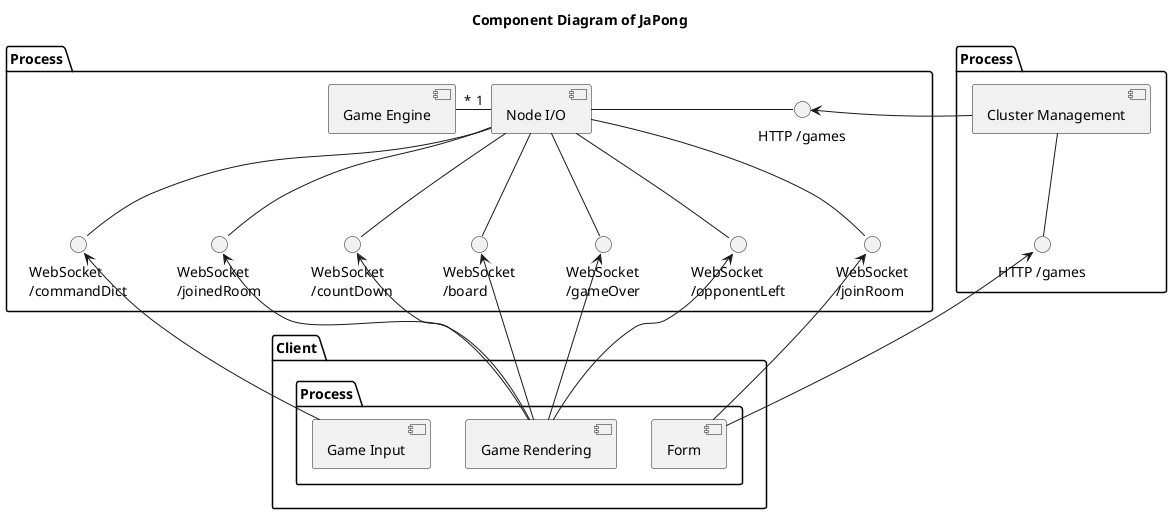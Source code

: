 @startuml

title "Component Diagram of JaPong"

folder "Process" as gameManagementProcess {
    [Game Engine]
    [Game Engine] "*" - "1" [Node I/O]
    interface "HTTP /games" as NodeIOIF
    [Node I/O] - NodeIOIF
    interface "WebSocket\n/commandDict" as GameCommandDictIF
    [Node I/O] -- GameCommandDictIF
    interface "WebSocket\n/opponentLeft" as OpponentLeftIF
    [Node I/O] -- OpponentLeftIF
    interface "WebSocket\n/gameOver" as GameOverIF
    [Node I/O] -- GameOverIF
    interface "WebSocket\n/board" as GameBoardIF
    [Node I/O] -- GameBoardIF
    interface "WebSocket\n/countDown" as CountDownIF
    [Node I/O] -- CountDownIF
    interface "WebSocket\n/joinedRoom" as JoinedRoomIF
    [Node I/O] -- JoinedRoomIF
    interface "WebSocket\n/joinRoom" as JoinRoomIF
    [Node I/O] -- JoinRoomIF
}
folder "Process" as roomManagementProcess {
    [Cluster Management]
    interface "HTTP /games" as ClusterManagementIF
    [Cluster Management] -- ClusterManagementIF
    NodeIOIF <- [Cluster Management]
}

package Client {
    folder "Process" as clientProcess {
        [Form] -up-> ClusterManagementIF
        [Form] -up-> JoinRoomIF
        [Game Rendering] -up-> OpponentLeftIF
        [Game Rendering] -up-> GameOverIF
        [Game Rendering] -up-> GameBoardIF
        [Game Rendering] -up-> CountDownIF
        [Game Rendering] -up-> JoinedRoomIF
        [Game Input] -up-> GameCommandDictIF
    }
}

@enduml